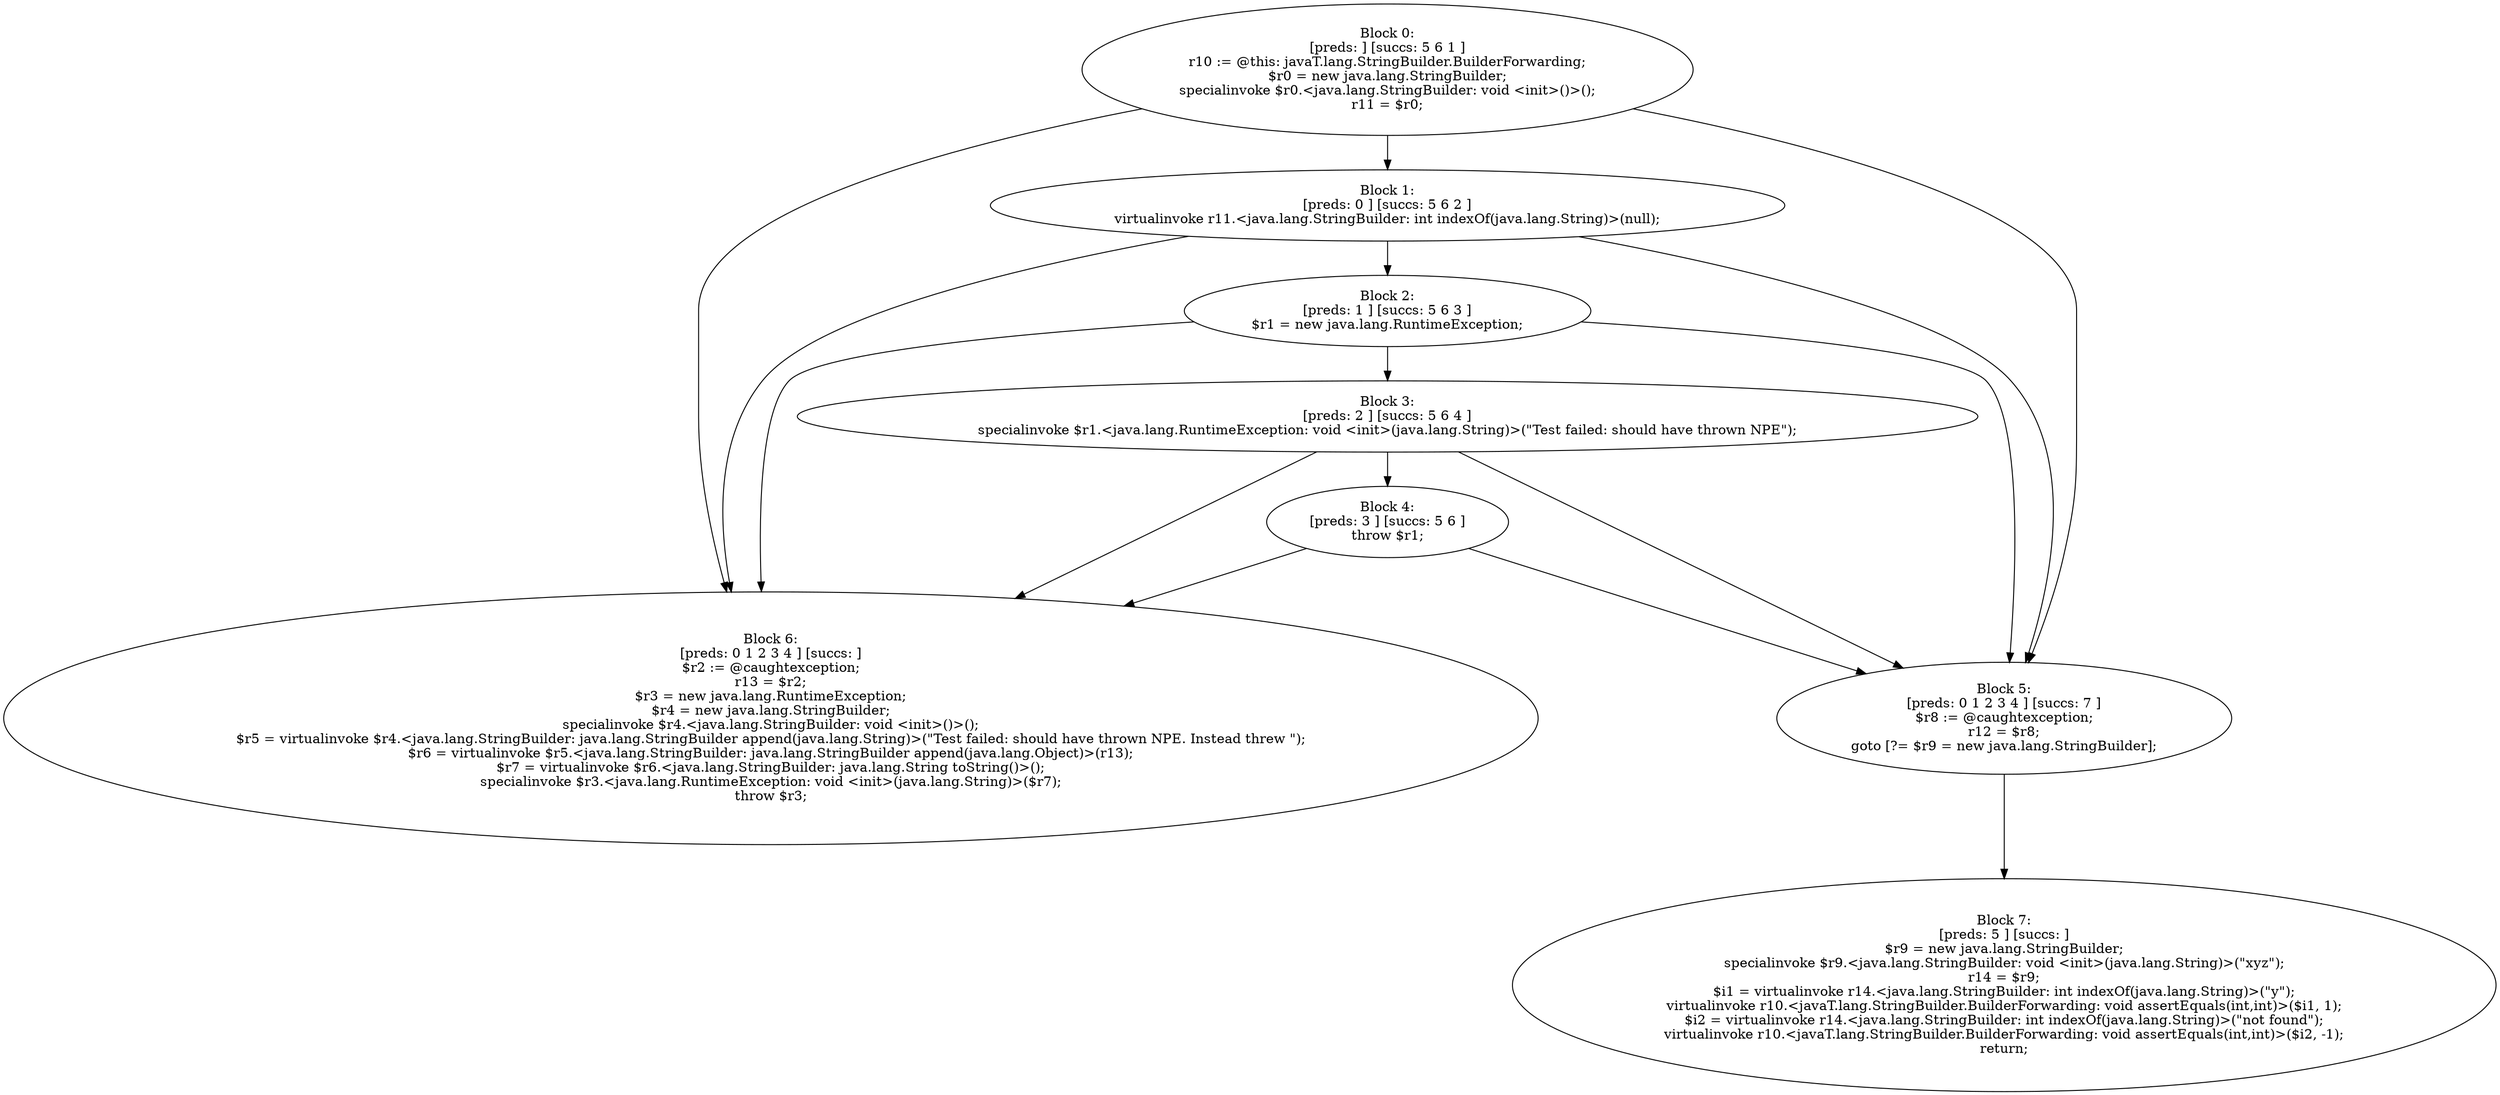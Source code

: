 digraph "unitGraph" {
    "Block 0:
[preds: ] [succs: 5 6 1 ]
r10 := @this: javaT.lang.StringBuilder.BuilderForwarding;
$r0 = new java.lang.StringBuilder;
specialinvoke $r0.<java.lang.StringBuilder: void <init>()>();
r11 = $r0;
"
    "Block 1:
[preds: 0 ] [succs: 5 6 2 ]
virtualinvoke r11.<java.lang.StringBuilder: int indexOf(java.lang.String)>(null);
"
    "Block 2:
[preds: 1 ] [succs: 5 6 3 ]
$r1 = new java.lang.RuntimeException;
"
    "Block 3:
[preds: 2 ] [succs: 5 6 4 ]
specialinvoke $r1.<java.lang.RuntimeException: void <init>(java.lang.String)>(\"Test failed: should have thrown NPE\");
"
    "Block 4:
[preds: 3 ] [succs: 5 6 ]
throw $r1;
"
    "Block 5:
[preds: 0 1 2 3 4 ] [succs: 7 ]
$r8 := @caughtexception;
r12 = $r8;
goto [?= $r9 = new java.lang.StringBuilder];
"
    "Block 6:
[preds: 0 1 2 3 4 ] [succs: ]
$r2 := @caughtexception;
r13 = $r2;
$r3 = new java.lang.RuntimeException;
$r4 = new java.lang.StringBuilder;
specialinvoke $r4.<java.lang.StringBuilder: void <init>()>();
$r5 = virtualinvoke $r4.<java.lang.StringBuilder: java.lang.StringBuilder append(java.lang.String)>(\"Test failed: should have thrown NPE. Instead threw \");
$r6 = virtualinvoke $r5.<java.lang.StringBuilder: java.lang.StringBuilder append(java.lang.Object)>(r13);
$r7 = virtualinvoke $r6.<java.lang.StringBuilder: java.lang.String toString()>();
specialinvoke $r3.<java.lang.RuntimeException: void <init>(java.lang.String)>($r7);
throw $r3;
"
    "Block 7:
[preds: 5 ] [succs: ]
$r9 = new java.lang.StringBuilder;
specialinvoke $r9.<java.lang.StringBuilder: void <init>(java.lang.String)>(\"xyz\");
r14 = $r9;
$i1 = virtualinvoke r14.<java.lang.StringBuilder: int indexOf(java.lang.String)>(\"y\");
virtualinvoke r10.<javaT.lang.StringBuilder.BuilderForwarding: void assertEquals(int,int)>($i1, 1);
$i2 = virtualinvoke r14.<java.lang.StringBuilder: int indexOf(java.lang.String)>(\"not found\");
virtualinvoke r10.<javaT.lang.StringBuilder.BuilderForwarding: void assertEquals(int,int)>($i2, -1);
return;
"
    "Block 0:
[preds: ] [succs: 5 6 1 ]
r10 := @this: javaT.lang.StringBuilder.BuilderForwarding;
$r0 = new java.lang.StringBuilder;
specialinvoke $r0.<java.lang.StringBuilder: void <init>()>();
r11 = $r0;
"->"Block 5:
[preds: 0 1 2 3 4 ] [succs: 7 ]
$r8 := @caughtexception;
r12 = $r8;
goto [?= $r9 = new java.lang.StringBuilder];
";
    "Block 0:
[preds: ] [succs: 5 6 1 ]
r10 := @this: javaT.lang.StringBuilder.BuilderForwarding;
$r0 = new java.lang.StringBuilder;
specialinvoke $r0.<java.lang.StringBuilder: void <init>()>();
r11 = $r0;
"->"Block 6:
[preds: 0 1 2 3 4 ] [succs: ]
$r2 := @caughtexception;
r13 = $r2;
$r3 = new java.lang.RuntimeException;
$r4 = new java.lang.StringBuilder;
specialinvoke $r4.<java.lang.StringBuilder: void <init>()>();
$r5 = virtualinvoke $r4.<java.lang.StringBuilder: java.lang.StringBuilder append(java.lang.String)>(\"Test failed: should have thrown NPE. Instead threw \");
$r6 = virtualinvoke $r5.<java.lang.StringBuilder: java.lang.StringBuilder append(java.lang.Object)>(r13);
$r7 = virtualinvoke $r6.<java.lang.StringBuilder: java.lang.String toString()>();
specialinvoke $r3.<java.lang.RuntimeException: void <init>(java.lang.String)>($r7);
throw $r3;
";
    "Block 0:
[preds: ] [succs: 5 6 1 ]
r10 := @this: javaT.lang.StringBuilder.BuilderForwarding;
$r0 = new java.lang.StringBuilder;
specialinvoke $r0.<java.lang.StringBuilder: void <init>()>();
r11 = $r0;
"->"Block 1:
[preds: 0 ] [succs: 5 6 2 ]
virtualinvoke r11.<java.lang.StringBuilder: int indexOf(java.lang.String)>(null);
";
    "Block 1:
[preds: 0 ] [succs: 5 6 2 ]
virtualinvoke r11.<java.lang.StringBuilder: int indexOf(java.lang.String)>(null);
"->"Block 5:
[preds: 0 1 2 3 4 ] [succs: 7 ]
$r8 := @caughtexception;
r12 = $r8;
goto [?= $r9 = new java.lang.StringBuilder];
";
    "Block 1:
[preds: 0 ] [succs: 5 6 2 ]
virtualinvoke r11.<java.lang.StringBuilder: int indexOf(java.lang.String)>(null);
"->"Block 6:
[preds: 0 1 2 3 4 ] [succs: ]
$r2 := @caughtexception;
r13 = $r2;
$r3 = new java.lang.RuntimeException;
$r4 = new java.lang.StringBuilder;
specialinvoke $r4.<java.lang.StringBuilder: void <init>()>();
$r5 = virtualinvoke $r4.<java.lang.StringBuilder: java.lang.StringBuilder append(java.lang.String)>(\"Test failed: should have thrown NPE. Instead threw \");
$r6 = virtualinvoke $r5.<java.lang.StringBuilder: java.lang.StringBuilder append(java.lang.Object)>(r13);
$r7 = virtualinvoke $r6.<java.lang.StringBuilder: java.lang.String toString()>();
specialinvoke $r3.<java.lang.RuntimeException: void <init>(java.lang.String)>($r7);
throw $r3;
";
    "Block 1:
[preds: 0 ] [succs: 5 6 2 ]
virtualinvoke r11.<java.lang.StringBuilder: int indexOf(java.lang.String)>(null);
"->"Block 2:
[preds: 1 ] [succs: 5 6 3 ]
$r1 = new java.lang.RuntimeException;
";
    "Block 2:
[preds: 1 ] [succs: 5 6 3 ]
$r1 = new java.lang.RuntimeException;
"->"Block 5:
[preds: 0 1 2 3 4 ] [succs: 7 ]
$r8 := @caughtexception;
r12 = $r8;
goto [?= $r9 = new java.lang.StringBuilder];
";
    "Block 2:
[preds: 1 ] [succs: 5 6 3 ]
$r1 = new java.lang.RuntimeException;
"->"Block 6:
[preds: 0 1 2 3 4 ] [succs: ]
$r2 := @caughtexception;
r13 = $r2;
$r3 = new java.lang.RuntimeException;
$r4 = new java.lang.StringBuilder;
specialinvoke $r4.<java.lang.StringBuilder: void <init>()>();
$r5 = virtualinvoke $r4.<java.lang.StringBuilder: java.lang.StringBuilder append(java.lang.String)>(\"Test failed: should have thrown NPE. Instead threw \");
$r6 = virtualinvoke $r5.<java.lang.StringBuilder: java.lang.StringBuilder append(java.lang.Object)>(r13);
$r7 = virtualinvoke $r6.<java.lang.StringBuilder: java.lang.String toString()>();
specialinvoke $r3.<java.lang.RuntimeException: void <init>(java.lang.String)>($r7);
throw $r3;
";
    "Block 2:
[preds: 1 ] [succs: 5 6 3 ]
$r1 = new java.lang.RuntimeException;
"->"Block 3:
[preds: 2 ] [succs: 5 6 4 ]
specialinvoke $r1.<java.lang.RuntimeException: void <init>(java.lang.String)>(\"Test failed: should have thrown NPE\");
";
    "Block 3:
[preds: 2 ] [succs: 5 6 4 ]
specialinvoke $r1.<java.lang.RuntimeException: void <init>(java.lang.String)>(\"Test failed: should have thrown NPE\");
"->"Block 5:
[preds: 0 1 2 3 4 ] [succs: 7 ]
$r8 := @caughtexception;
r12 = $r8;
goto [?= $r9 = new java.lang.StringBuilder];
";
    "Block 3:
[preds: 2 ] [succs: 5 6 4 ]
specialinvoke $r1.<java.lang.RuntimeException: void <init>(java.lang.String)>(\"Test failed: should have thrown NPE\");
"->"Block 6:
[preds: 0 1 2 3 4 ] [succs: ]
$r2 := @caughtexception;
r13 = $r2;
$r3 = new java.lang.RuntimeException;
$r4 = new java.lang.StringBuilder;
specialinvoke $r4.<java.lang.StringBuilder: void <init>()>();
$r5 = virtualinvoke $r4.<java.lang.StringBuilder: java.lang.StringBuilder append(java.lang.String)>(\"Test failed: should have thrown NPE. Instead threw \");
$r6 = virtualinvoke $r5.<java.lang.StringBuilder: java.lang.StringBuilder append(java.lang.Object)>(r13);
$r7 = virtualinvoke $r6.<java.lang.StringBuilder: java.lang.String toString()>();
specialinvoke $r3.<java.lang.RuntimeException: void <init>(java.lang.String)>($r7);
throw $r3;
";
    "Block 3:
[preds: 2 ] [succs: 5 6 4 ]
specialinvoke $r1.<java.lang.RuntimeException: void <init>(java.lang.String)>(\"Test failed: should have thrown NPE\");
"->"Block 4:
[preds: 3 ] [succs: 5 6 ]
throw $r1;
";
    "Block 4:
[preds: 3 ] [succs: 5 6 ]
throw $r1;
"->"Block 5:
[preds: 0 1 2 3 4 ] [succs: 7 ]
$r8 := @caughtexception;
r12 = $r8;
goto [?= $r9 = new java.lang.StringBuilder];
";
    "Block 4:
[preds: 3 ] [succs: 5 6 ]
throw $r1;
"->"Block 6:
[preds: 0 1 2 3 4 ] [succs: ]
$r2 := @caughtexception;
r13 = $r2;
$r3 = new java.lang.RuntimeException;
$r4 = new java.lang.StringBuilder;
specialinvoke $r4.<java.lang.StringBuilder: void <init>()>();
$r5 = virtualinvoke $r4.<java.lang.StringBuilder: java.lang.StringBuilder append(java.lang.String)>(\"Test failed: should have thrown NPE. Instead threw \");
$r6 = virtualinvoke $r5.<java.lang.StringBuilder: java.lang.StringBuilder append(java.lang.Object)>(r13);
$r7 = virtualinvoke $r6.<java.lang.StringBuilder: java.lang.String toString()>();
specialinvoke $r3.<java.lang.RuntimeException: void <init>(java.lang.String)>($r7);
throw $r3;
";
    "Block 5:
[preds: 0 1 2 3 4 ] [succs: 7 ]
$r8 := @caughtexception;
r12 = $r8;
goto [?= $r9 = new java.lang.StringBuilder];
"->"Block 7:
[preds: 5 ] [succs: ]
$r9 = new java.lang.StringBuilder;
specialinvoke $r9.<java.lang.StringBuilder: void <init>(java.lang.String)>(\"xyz\");
r14 = $r9;
$i1 = virtualinvoke r14.<java.lang.StringBuilder: int indexOf(java.lang.String)>(\"y\");
virtualinvoke r10.<javaT.lang.StringBuilder.BuilderForwarding: void assertEquals(int,int)>($i1, 1);
$i2 = virtualinvoke r14.<java.lang.StringBuilder: int indexOf(java.lang.String)>(\"not found\");
virtualinvoke r10.<javaT.lang.StringBuilder.BuilderForwarding: void assertEquals(int,int)>($i2, -1);
return;
";
}
